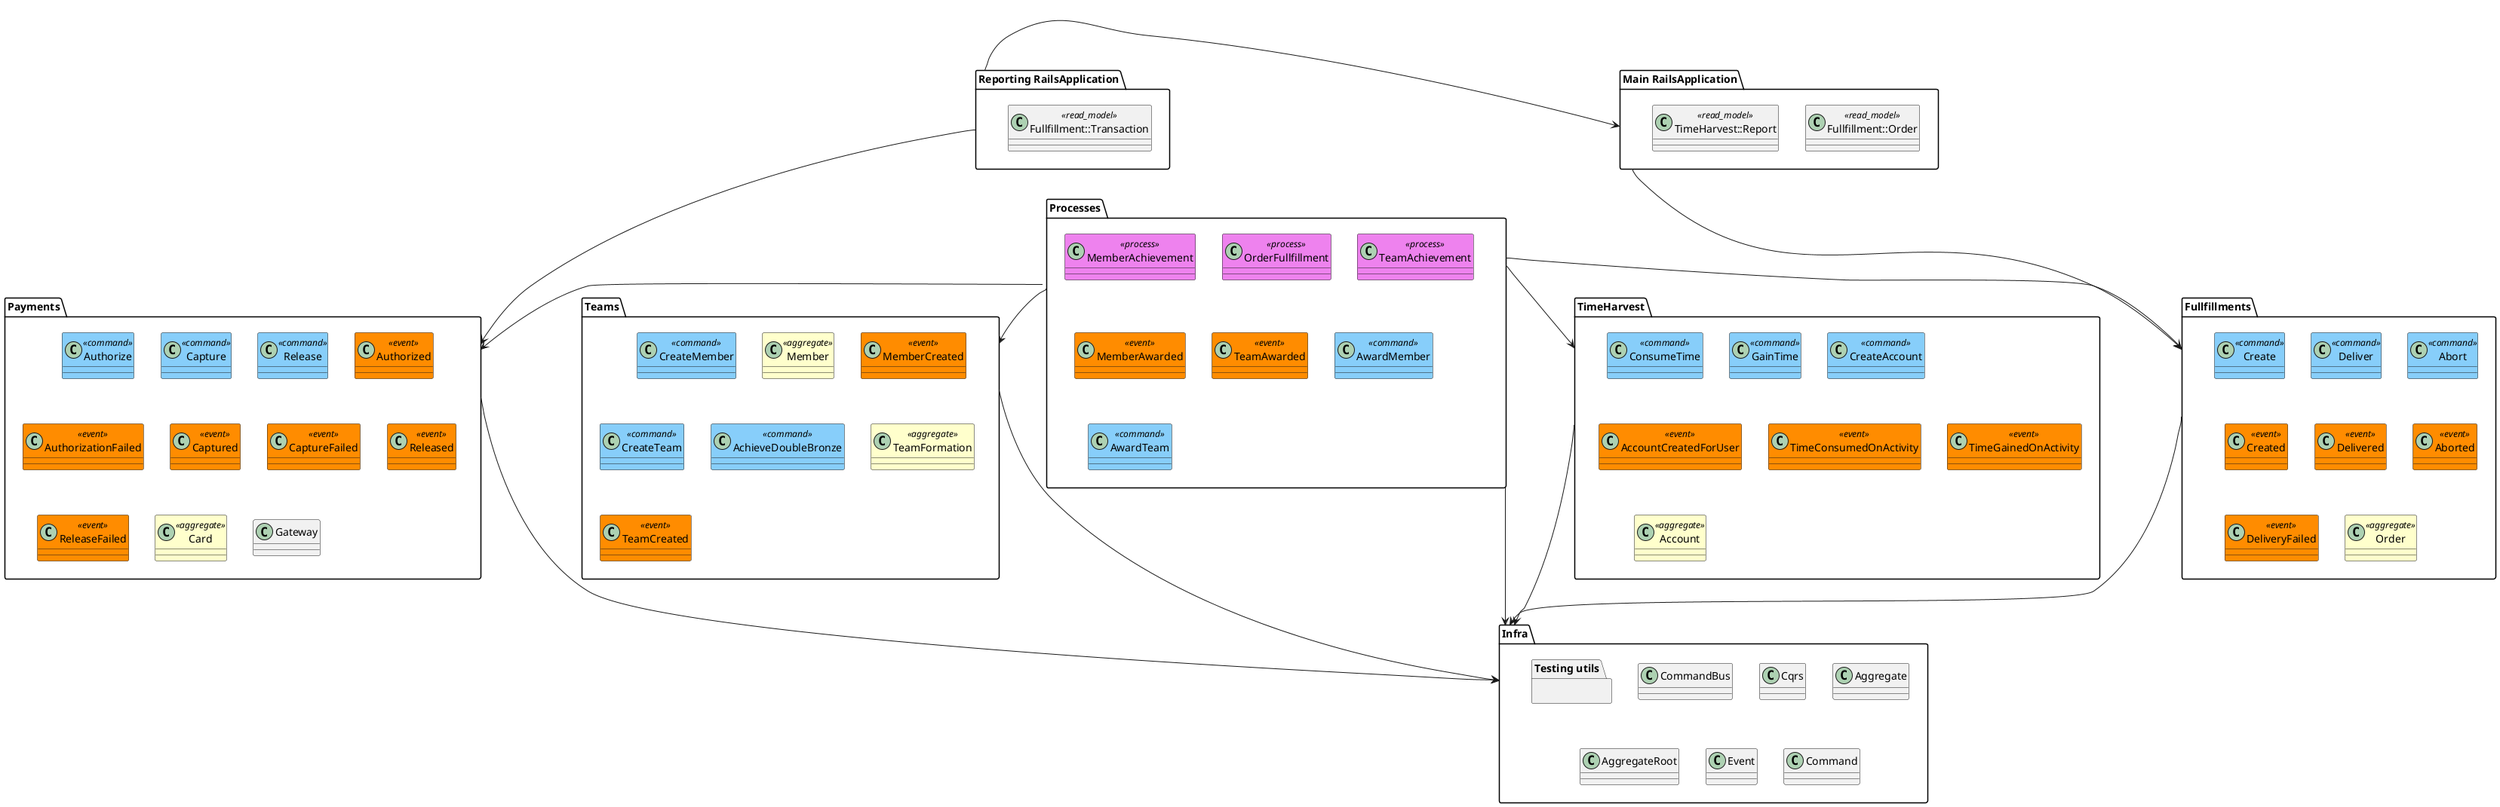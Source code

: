 @startuml

skinparam component {
  backgroundColor<<aggregate>> Business
  backgroundColor<<shared lib>> Green
}

skinparam class {
  backgroundColor<<command>> LightSkyBlue
  backgroundColor<<event>> DarkOrange
  backgroundColor<<aggregate>> Business
  backgroundColor<<process>> Violet
}

package "Infra" {
	class "CommandBus"
	class "Cqrs"
	class "Aggregate"
	class "AggregateRoot"
	class "Event"
	class "Command"

	package "Testing utils" {
	}
}

package "Fullfillments" {
	class "Create"  <<command>>
	class "Deliver"  <<command>>
	class "Abort"  <<command>>

	class "Created"  <<event>>
	class "Delivered"  <<event>>
	class "Aborted"  <<event>>
	class "DeliveryFailed"  <<event>>

	class "Order"  <<aggregate>>
}

package "Payments" {
  class "Authorize"  <<command>>
  class "Capture"  <<command>>
  class "Release"  <<command>>

	class "Authorized"  <<event>>
	class "AuthorizationFailed"  <<event>>
	class "Captured"  <<event>>
	class "CaptureFailed"  <<event>>
	class "Released"  <<event>>
	class "ReleaseFailed"  <<event>>

	class "Card" <<aggregate>>
	class "Gateway"
}

package "Processes" {
	class "MemberAchievement"  <<process>>
	class "TeamAchievement"  <<process>>
	class "OrderFullfillment"  <<process>>

	class "MemberAwarded"  <<event>>
	class "TeamAwarded"  <<event>>

	class "AwardMember"  <<command>>
	class "AwardTeam"  <<command>>
}

package "Teams" {
	class "CreateMember"  <<command>>
	class "Member" <<aggregate>>
	class "MemberCreated"  <<event>>

	class "CreateTeam"  <<command>>
	class "AchieveDoubleBronze"  <<command>>
	class "TeamFormation" <<aggregate>>
	class "TeamCreated"  <<event>>
}

package "TimeHarvest" {
	class "ConsumeTime"  <<command>>
	class "GainTime"  <<command>>
	class "CreateAccount"  <<command>>

	class "AccountCreatedForUser"  <<event>>
	class "TimeConsumedOnActivity"  <<event>>
	class "TimeGainedOnActivity"  <<event>>

	class "Account" <<aggregate>>
}

package "Main RailsApplication" {
	class "Fullfillment::Order" <<read_model>>
	class "TimeHarvest::Report" <<read_model>>
}

package "Reporting RailsApplication" {
	class "Fullfillment::Transaction" <<read_model>>
}

Fullfillments -----> Infra
Payments -----> Infra
Processes -----> Infra
Teams -----> Infra
TimeHarvest -----> Infra

"Main RailsApplication" --> Fullfillments
"Reporting RailsApplication" -> "Main RailsApplication"
"Reporting RailsApplication" ---> Payments
Processes --> Payments
Processes --> Fullfillments
Processes --> Teams
Processes --> TimeHarvest

@enduml